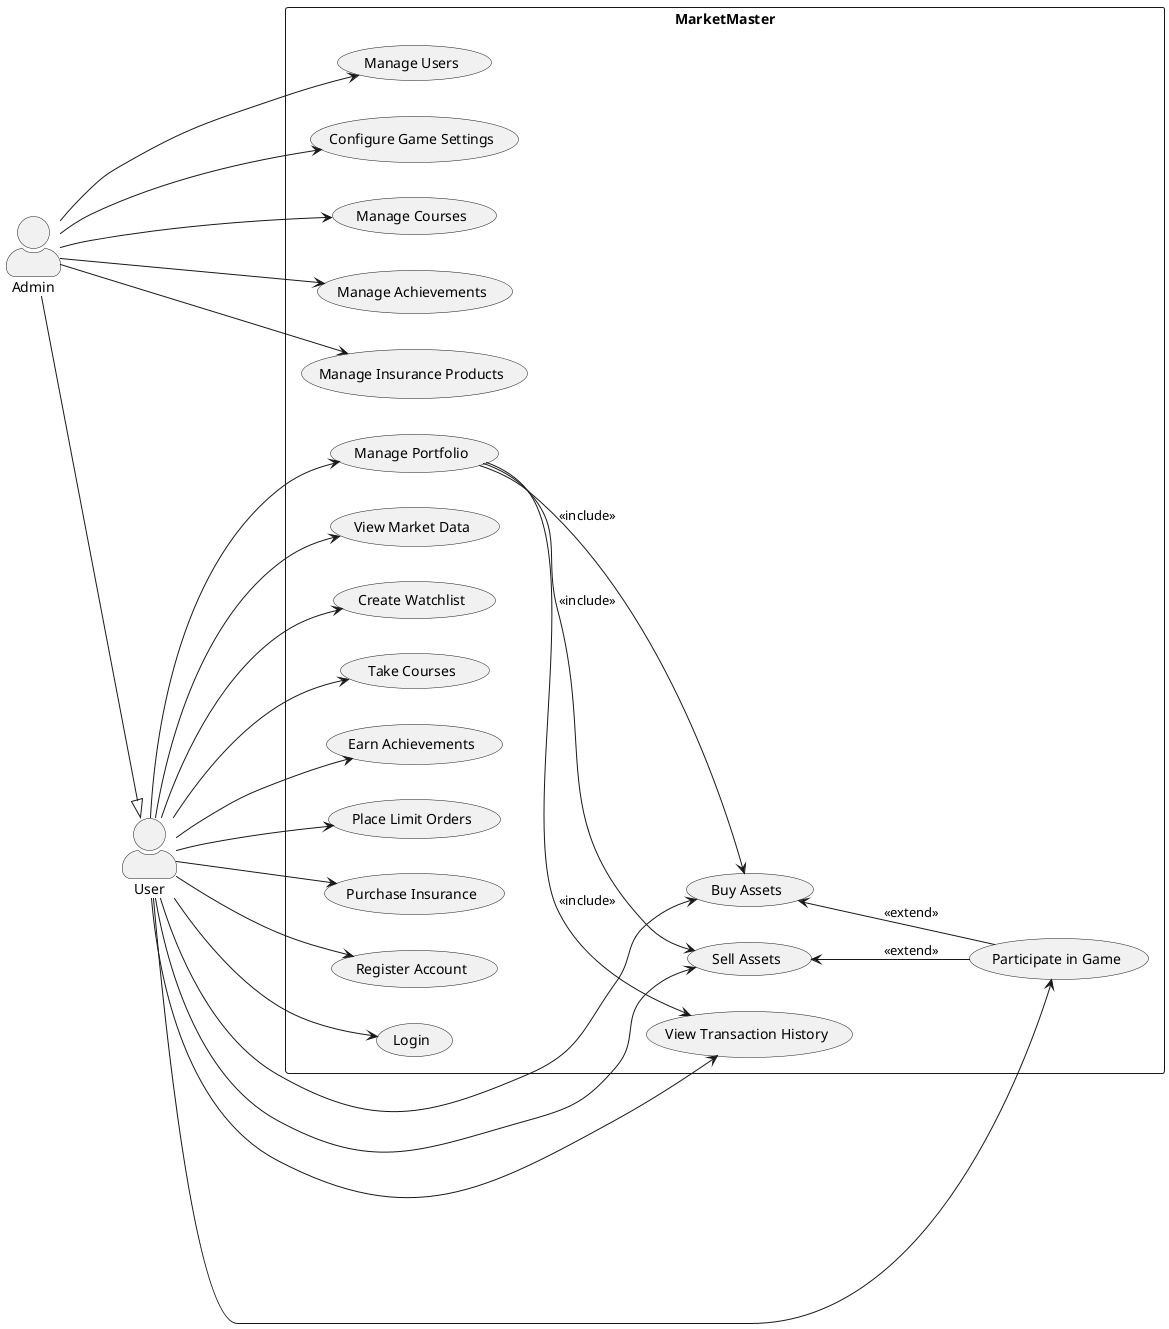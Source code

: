 @startuml MarketMaster Use Case Diagram
left to right direction
skinparam actorStyle awesome
skinparam usecaseStyle rectangle

actor "User" as user
actor "Admin" as admin

rectangle MarketMaster {
  usecase "Register Account" as UC1
  usecase "Login" as UC2
  usecase "Manage Portfolio" as UC3
  usecase "Buy Assets" as UC4
  usecase "Sell Assets" as UC5
  usecase "View Market Data" as UC6
  usecase "Create Watchlist" as UC7
  usecase "Participate in Game" as UC8
  usecase "Take Courses" as UC9
  usecase "Earn Achievements" as UC10
  usecase "Place Limit Orders" as UC11
  usecase "Purchase Insurance" as UC12
  usecase "View Transaction History" as UC13

  usecase "Manage Users" as UC14
  usecase "Configure Game Settings" as UC15
  usecase "Manage Courses" as UC16
  usecase "Manage Achievements" as UC17
  usecase "Manage Insurance Products" as UC18
}

user ---> UC1
user ---> UC2
user ---> UC3
user ---> UC4
user ---> UC5
user ---> UC6
user ---> UC7
user ---> UC8
user ---> UC9
user ---> UC10
user ---> UC11
user ---> UC12
user ---> UC13

admin ---> UC14
admin ---> UC15
admin ---> UC16
admin ---> UC17
admin ---> UC18

' Inheritance relationship
admin --|> user

' Relationships between use cases
UC3 -down-> UC4 : <<include>>
UC3 -down-> UC5 : <<include>>
UC3 -down-> UC13 : <<include>>

UC8 -up-> UC4 : <<extend>>
UC8 -up-> UC5 : <<extend>>

@enduml
